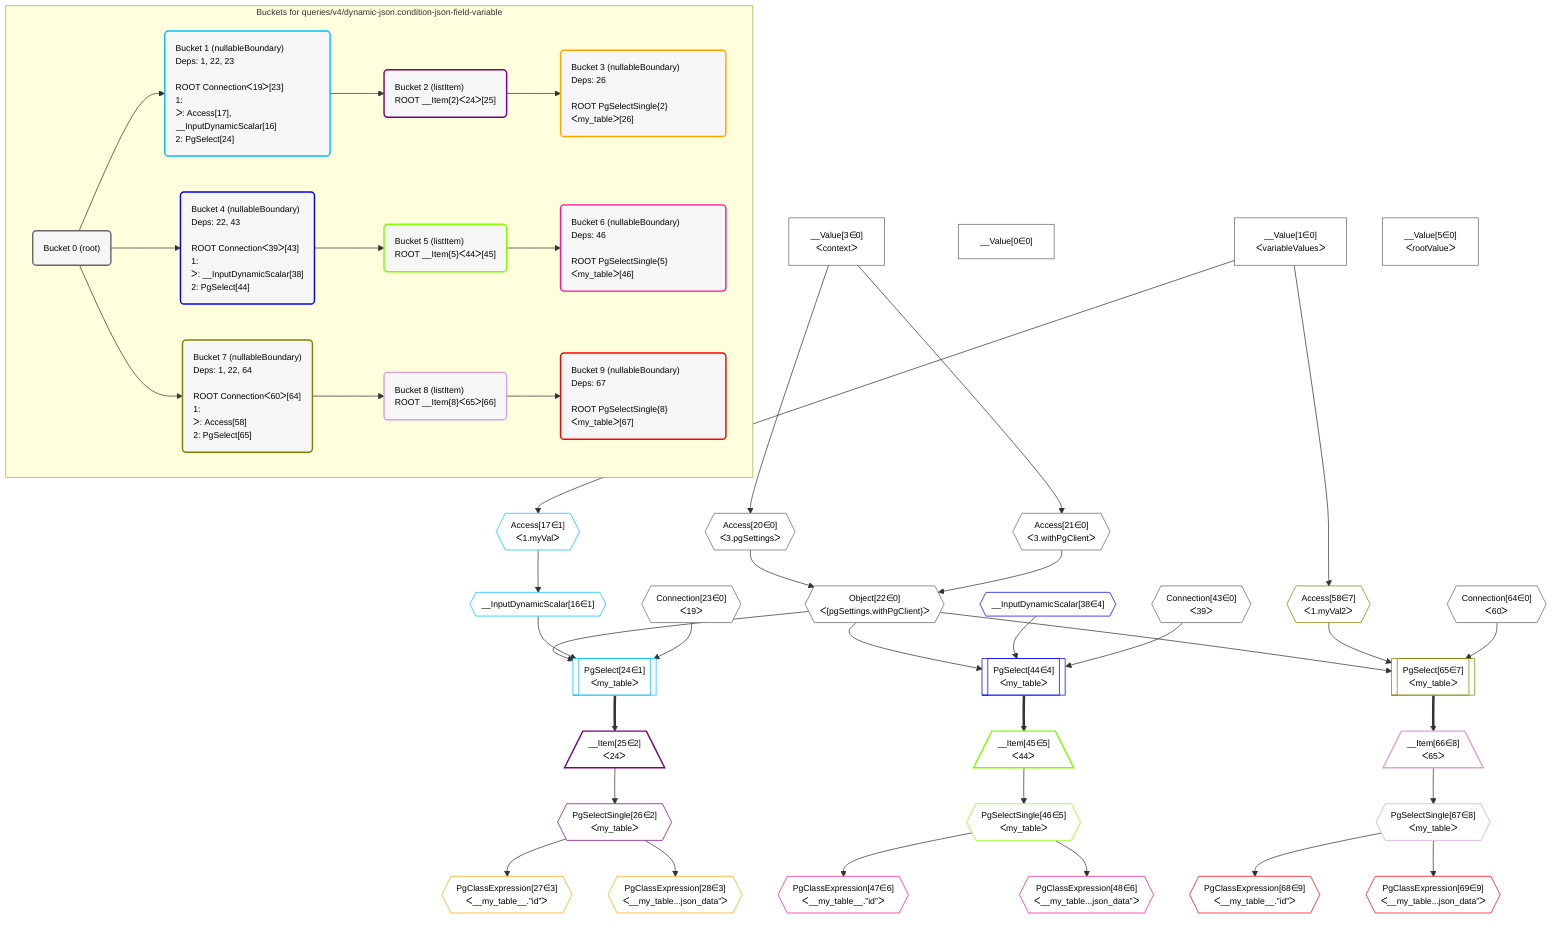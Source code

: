 %%{init: {'themeVariables': { 'fontSize': '12px'}}}%%
graph TD
    classDef path fill:#eee,stroke:#000,color:#000
    classDef plan fill:#fff,stroke-width:1px,color:#000
    classDef itemplan fill:#fff,stroke-width:2px,color:#000
    classDef unbatchedplan fill:#dff,stroke-width:1px,color:#000
    classDef sideeffectplan fill:#fcc,stroke-width:2px,color:#000
    classDef bucket fill:#f6f6f6,color:#000,stroke-width:2px,text-align:left


    %% plan dependencies
    Object22{{"Object[22∈0]<br />ᐸ{pgSettings,withPgClient}ᐳ"}}:::plan
    Access20{{"Access[20∈0]<br />ᐸ3.pgSettingsᐳ"}}:::plan
    Access21{{"Access[21∈0]<br />ᐸ3.withPgClientᐳ"}}:::plan
    Access20 & Access21 --> Object22
    __Value3["__Value[3∈0]<br />ᐸcontextᐳ"]:::plan
    __Value3 --> Access20
    __Value3 --> Access21
    __Value0["__Value[0∈0]"]:::plan
    __Value1["__Value[1∈0]<br />ᐸvariableValuesᐳ"]:::plan
    __Value5["__Value[5∈0]<br />ᐸrootValueᐳ"]:::plan
    Connection23{{"Connection[23∈0]<br />ᐸ19ᐳ"}}:::plan
    Connection43{{"Connection[43∈0]<br />ᐸ39ᐳ"}}:::plan
    Connection64{{"Connection[64∈0]<br />ᐸ60ᐳ"}}:::plan
    PgSelect24[["PgSelect[24∈1]<br />ᐸmy_tableᐳ"]]:::plan
    __InputDynamicScalar16{{"__InputDynamicScalar[16∈1]"}}:::plan
    Object22 & __InputDynamicScalar16 & Connection23 --> PgSelect24
    Access17{{"Access[17∈1]<br />ᐸ1.myValᐳ"}}:::plan
    Access17 --> __InputDynamicScalar16
    __Value1 --> Access17
    __Item25[/"__Item[25∈2]<br />ᐸ24ᐳ"\]:::itemplan
    PgSelect24 ==> __Item25
    PgSelectSingle26{{"PgSelectSingle[26∈2]<br />ᐸmy_tableᐳ"}}:::plan
    __Item25 --> PgSelectSingle26
    PgClassExpression27{{"PgClassExpression[27∈3]<br />ᐸ__my_table__.”id”ᐳ"}}:::plan
    PgSelectSingle26 --> PgClassExpression27
    PgClassExpression28{{"PgClassExpression[28∈3]<br />ᐸ__my_table...json_data”ᐳ"}}:::plan
    PgSelectSingle26 --> PgClassExpression28
    PgSelect44[["PgSelect[44∈4]<br />ᐸmy_tableᐳ"]]:::plan
    __InputDynamicScalar38{{"__InputDynamicScalar[38∈4]"}}:::plan
    Object22 & __InputDynamicScalar38 & Connection43 --> PgSelect44
    __Item45[/"__Item[45∈5]<br />ᐸ44ᐳ"\]:::itemplan
    PgSelect44 ==> __Item45
    PgSelectSingle46{{"PgSelectSingle[46∈5]<br />ᐸmy_tableᐳ"}}:::plan
    __Item45 --> PgSelectSingle46
    PgClassExpression47{{"PgClassExpression[47∈6]<br />ᐸ__my_table__.”id”ᐳ"}}:::plan
    PgSelectSingle46 --> PgClassExpression47
    PgClassExpression48{{"PgClassExpression[48∈6]<br />ᐸ__my_table...json_data”ᐳ"}}:::plan
    PgSelectSingle46 --> PgClassExpression48
    PgSelect65[["PgSelect[65∈7]<br />ᐸmy_tableᐳ"]]:::plan
    Access58{{"Access[58∈7]<br />ᐸ1.myVal2ᐳ"}}:::plan
    Object22 & Access58 & Connection64 --> PgSelect65
    __Value1 --> Access58
    __Item66[/"__Item[66∈8]<br />ᐸ65ᐳ"\]:::itemplan
    PgSelect65 ==> __Item66
    PgSelectSingle67{{"PgSelectSingle[67∈8]<br />ᐸmy_tableᐳ"}}:::plan
    __Item66 --> PgSelectSingle67
    PgClassExpression68{{"PgClassExpression[68∈9]<br />ᐸ__my_table__.”id”ᐳ"}}:::plan
    PgSelectSingle67 --> PgClassExpression68
    PgClassExpression69{{"PgClassExpression[69∈9]<br />ᐸ__my_table...json_data”ᐳ"}}:::plan
    PgSelectSingle67 --> PgClassExpression69

    %% define steps

    subgraph "Buckets for queries/v4/dynamic-json.condition-json-field-variable"
    Bucket0("Bucket 0 (root)"):::bucket
    classDef bucket0 stroke:#696969
    class Bucket0,__Value0,__Value1,__Value3,__Value5,Access20,Access21,Object22,Connection23,Connection43,Connection64 bucket0
    Bucket1("Bucket 1 (nullableBoundary)<br />Deps: 1, 22, 23<br /><br />ROOT Connectionᐸ19ᐳ[23]<br />1: <br />ᐳ: Access[17], __InputDynamicScalar[16]<br />2: PgSelect[24]"):::bucket
    classDef bucket1 stroke:#00bfff
    class Bucket1,__InputDynamicScalar16,Access17,PgSelect24 bucket1
    Bucket2("Bucket 2 (listItem)<br />ROOT __Item{2}ᐸ24ᐳ[25]"):::bucket
    classDef bucket2 stroke:#7f007f
    class Bucket2,__Item25,PgSelectSingle26 bucket2
    Bucket3("Bucket 3 (nullableBoundary)<br />Deps: 26<br /><br />ROOT PgSelectSingle{2}ᐸmy_tableᐳ[26]"):::bucket
    classDef bucket3 stroke:#ffa500
    class Bucket3,PgClassExpression27,PgClassExpression28 bucket3
    Bucket4("Bucket 4 (nullableBoundary)<br />Deps: 22, 43<br /><br />ROOT Connectionᐸ39ᐳ[43]<br />1: <br />ᐳ: __InputDynamicScalar[38]<br />2: PgSelect[44]"):::bucket
    classDef bucket4 stroke:#0000ff
    class Bucket4,__InputDynamicScalar38,PgSelect44 bucket4
    Bucket5("Bucket 5 (listItem)<br />ROOT __Item{5}ᐸ44ᐳ[45]"):::bucket
    classDef bucket5 stroke:#7fff00
    class Bucket5,__Item45,PgSelectSingle46 bucket5
    Bucket6("Bucket 6 (nullableBoundary)<br />Deps: 46<br /><br />ROOT PgSelectSingle{5}ᐸmy_tableᐳ[46]"):::bucket
    classDef bucket6 stroke:#ff1493
    class Bucket6,PgClassExpression47,PgClassExpression48 bucket6
    Bucket7("Bucket 7 (nullableBoundary)<br />Deps: 1, 22, 64<br /><br />ROOT Connectionᐸ60ᐳ[64]<br />1: <br />ᐳ: Access[58]<br />2: PgSelect[65]"):::bucket
    classDef bucket7 stroke:#808000
    class Bucket7,Access58,PgSelect65 bucket7
    Bucket8("Bucket 8 (listItem)<br />ROOT __Item{8}ᐸ65ᐳ[66]"):::bucket
    classDef bucket8 stroke:#dda0dd
    class Bucket8,__Item66,PgSelectSingle67 bucket8
    Bucket9("Bucket 9 (nullableBoundary)<br />Deps: 67<br /><br />ROOT PgSelectSingle{8}ᐸmy_tableᐳ[67]"):::bucket
    classDef bucket9 stroke:#ff0000
    class Bucket9,PgClassExpression68,PgClassExpression69 bucket9
    Bucket0 --> Bucket1 & Bucket4 & Bucket7
    Bucket1 --> Bucket2
    Bucket2 --> Bucket3
    Bucket4 --> Bucket5
    Bucket5 --> Bucket6
    Bucket7 --> Bucket8
    Bucket8 --> Bucket9
    end